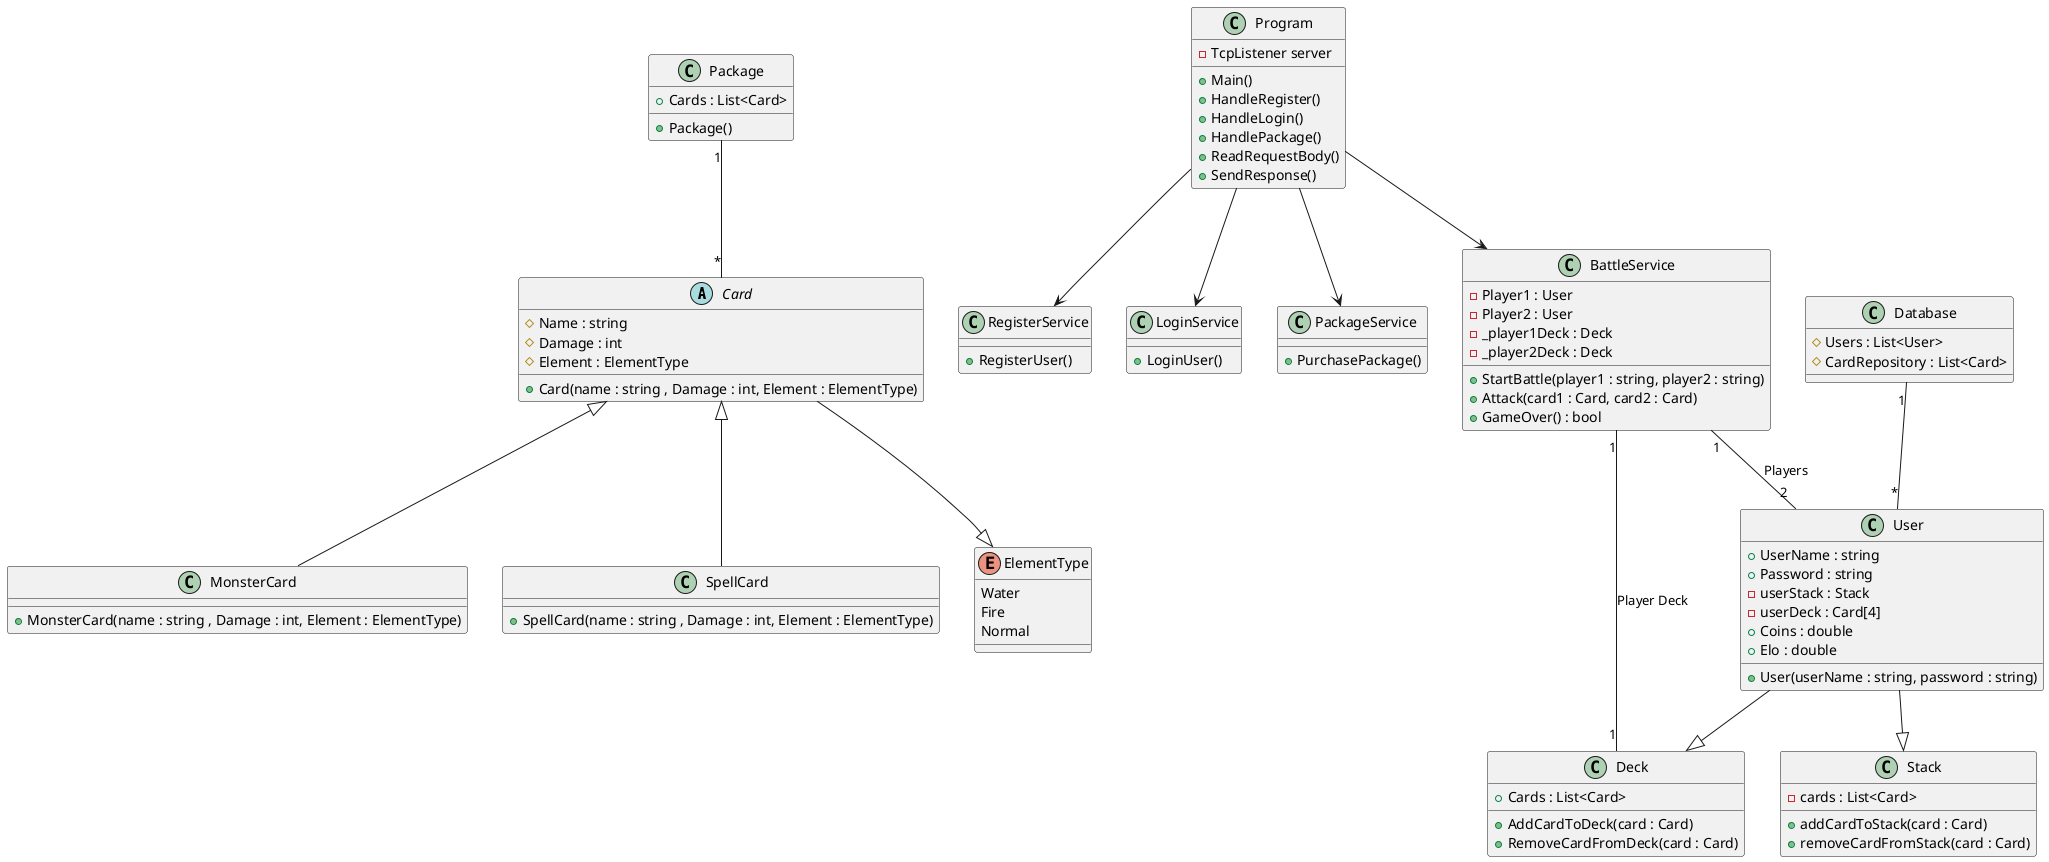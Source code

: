 @startuml
'https://plantuml.com/class-diagram
abstract class Card
{
    # Name : string
    # Damage : int
    # Element : ElementType
    + Card(name : string , Damage : int, Element : ElementType)
}

class MonsterCard
{
    + MonsterCard(name : string , Damage : int, Element : ElementType)
}

class SpellCard
{
    + SpellCard(name : string , Damage : int, Element : ElementType)
}

class User
{
    + UserName : string
    + Password : string
    - userStack : Stack
    - userDeck : Card[4]
    + Coins : double
    + Elo : double
    + User(userName : string, password : string)
}

class Stack
{
    - cards : List<Card>
    + addCardToStack(card : Card)
    + removeCardFromStack(card : Card)
}

enum ElementType
{
    Water
    Fire
    Normal
}

class Database
{
    #Users : List<User>
    #CardRepository : List<Card>
}

class Deck
{
    + Cards : List<Card>
    + AddCardToDeck(card : Card)
    + RemoveCardFromDeck(card : Card)
}

class Package
{
    + Cards : List<Card>
    + Package()
}

class Program
{
    - TcpListener server
    + Main()
    + HandleRegister()
    + HandleLogin()
    + HandlePackage()
    + ReadRequestBody()
    + SendResponse()
}

class RegisterService
{
    + RegisterUser()
}

class LoginService
{
    + LoginUser()
}

class PackageService
{
    + PurchasePackage()
}

class BattleService
{
    - Player1 : User
    - Player2 : User
    - _player1Deck : Deck
    - _player2Deck : Deck
    + StartBattle(player1 : string, player2 : string)
    + Attack(card1 : Card, card2 : Card)
    + GameOver() : bool
}

Card <|-- MonsterCard
Card <|-- SpellCard
User --|> Stack
User --|> Deck
Card --|> ElementType
Database "1" -- "*" User
Package "1" -- "*" Card
BattleService "1" -- "2" User : "Players"
BattleService "1" -- "1" Deck : "Player Deck"
Program --> RegisterService
Program --> LoginService
Program --> PackageService
Program --> BattleService

@enduml
